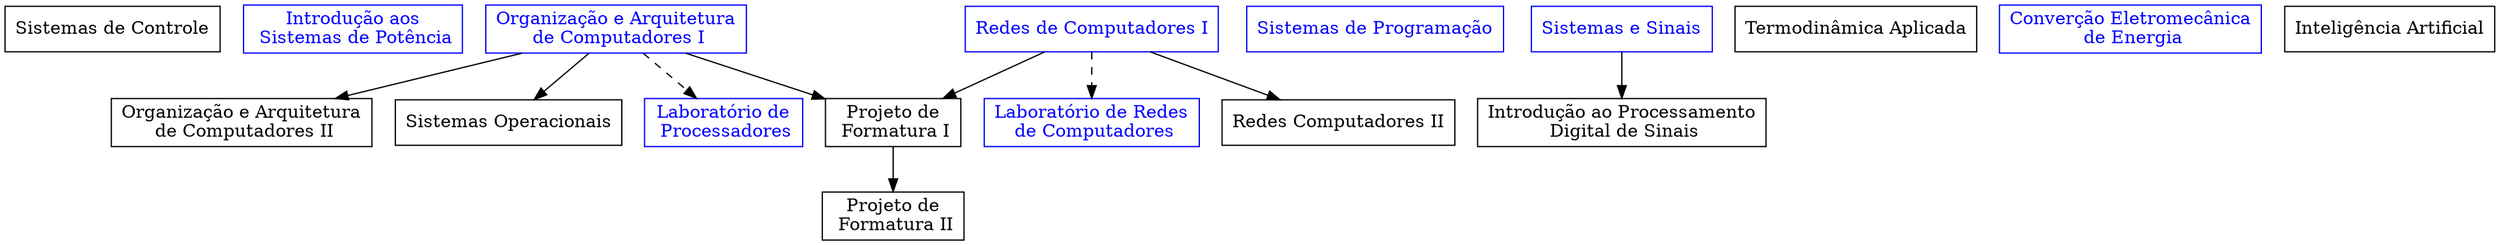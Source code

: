 digraph g {
  # defaults
  node [shape=box];


	PTC3313 [label="Sistemas de Controle"];

	PEA3301 [label="Introdução aos\n Sistemas de Potência", color="blue", fontcolor="blue"];
  PCS3412 [label="Organização e Arquitetura\n de Computadores I", color="blue", fontcolor="blue"];
	PCS3216 [label="Sistemas de Programação", color="blue", fontcolor="blue"];
	PTC3307 [label="Sistemas e Sinais", color="blue", fontcolor="blue"];
  PME3344 [label="Termodinâmica Aplicada"];
	PEA3306 [label="Converção Eletromecânica\n de Energia", color="blue", fontcolor="blue"];

  PCS3438 [label="Inteligência Artificial"];
	PTC3361 [label="Introdução ao Processamento\n Digital de Sinais"];
	PCS3422 [label="Organização e Arquitetura\n de Computadores II"];
	PCS3446 [label="Sistemas Operacionais"];

	PCS3432 [label="Laboratório de\n Processadores", color="blue", fontcolor="blue"];
	PCS3414 [label="Redes de Computadores I", color="blue", fontcolor="blue"];
	PCS3434 [label="Laboratório de Redes\n de Computadores", color="blue", fontcolor="blue"];
	PCS3550 [label="Projeto de\n Formatura I"];
	#M1 [label="Módulo I"];
	#M2 [label="Módulo II"];
	#M3 [label="Módulo III"];
	#PCS3567 [label="Estágio Supervisionado"];
	
	PCS3424 [label="Redes Computadores II"];
	PCS3560 [label="Projeto de\n Formatura II"];
	#M4 [label="Módulo IV"];
	#M5 [label="Módulo V"];
	#M6 [label="Módulo VI"];
	#PCS3577 [label="Estágio Supervisionado II"];
	
	
	
	PTC3307 -> PTC3361;
	PCS3412 -> PCS3422;
	PCS3412 -> PCS3446;
	
	PCS3412 -> PCS3432 [style="dashed"];
	PCS3414 -> PCS3434 [style="dashed"];
	{PCS3414, PCS3412} -> PCS3550;
	
	PCS3414 -> PCS3424;
	PCS3550 -> PCS3560;
}
